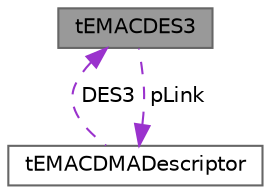 digraph "tEMACDES3"
{
 // LATEX_PDF_SIZE
  bgcolor="transparent";
  edge [fontname=Helvetica,fontsize=10,labelfontname=Helvetica,labelfontsize=10];
  node [fontname=Helvetica,fontsize=10,shape=box,height=0.2,width=0.4];
  Node1 [label="tEMACDES3",height=0.2,width=0.4,color="gray40", fillcolor="grey60", style="filled", fontcolor="black",tooltip=" "];
  Node2 -> Node1 [dir="back",color="darkorchid3",style="dashed",label=" pLink" ];
  Node2 [label="tEMACDMADescriptor",height=0.2,width=0.4,color="gray40", fillcolor="white", style="filled",URL="$structt_e_m_a_c_d_m_a_descriptor.html",tooltip="A structure defining a single Ethernet DMA buffer descriptor."];
  Node1 -> Node2 [dir="back",color="darkorchid3",style="dashed",label=" DES3" ];
}
